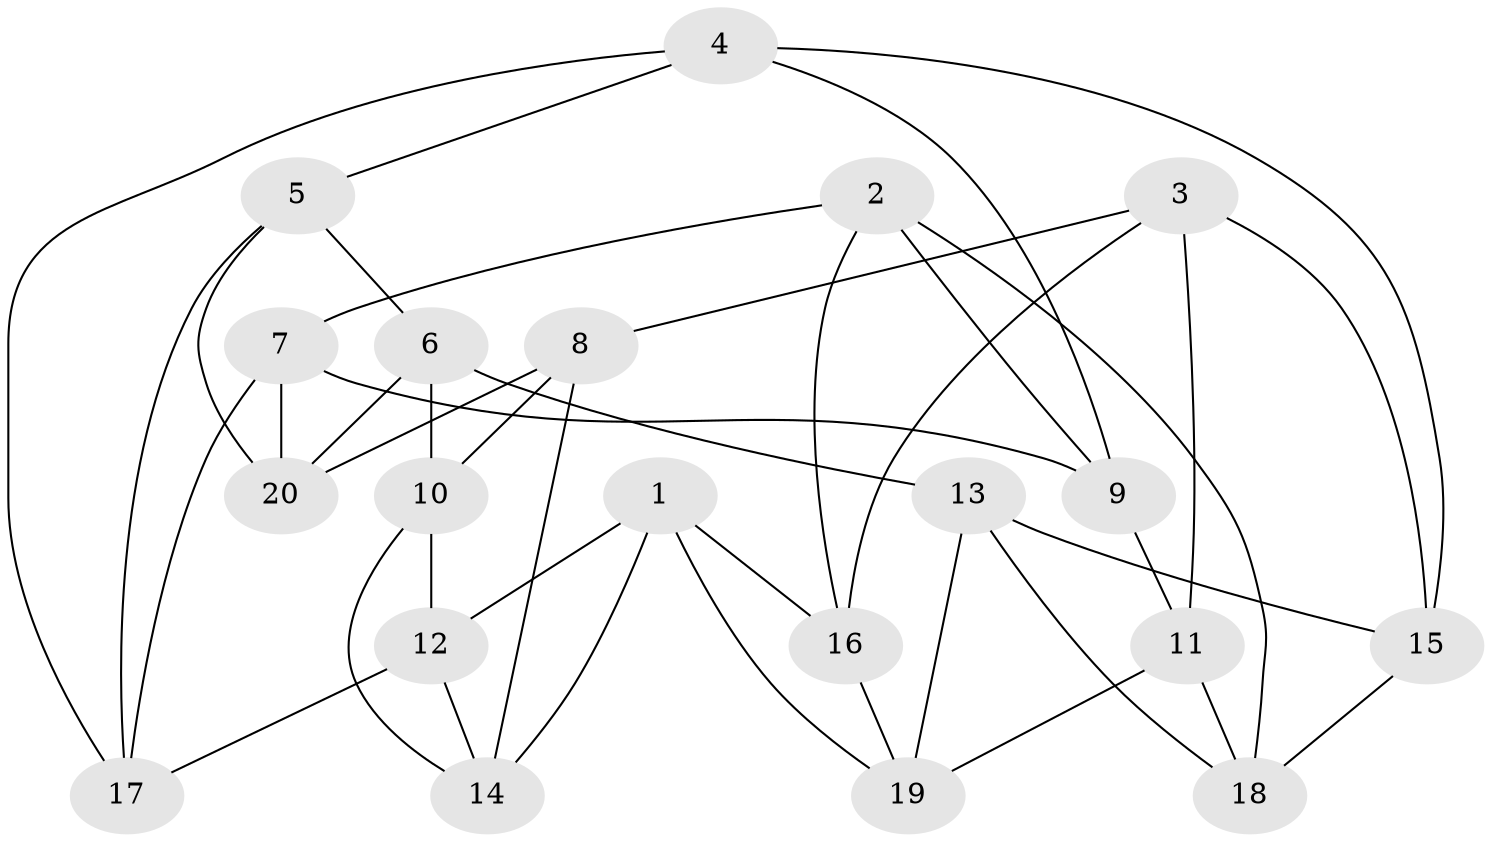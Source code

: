 // Generated by graph-tools (version 1.1) at 2025/46/02/15/25 05:46:28]
// undirected, 20 vertices, 40 edges
graph export_dot {
graph [start="1"]
  node [color=gray90,style=filled];
  1;
  2;
  3;
  4;
  5;
  6;
  7;
  8;
  9;
  10;
  11;
  12;
  13;
  14;
  15;
  16;
  17;
  18;
  19;
  20;
  1 -- 12;
  1 -- 16;
  1 -- 14;
  1 -- 19;
  2 -- 9;
  2 -- 7;
  2 -- 16;
  2 -- 18;
  3 -- 11;
  3 -- 8;
  3 -- 15;
  3 -- 16;
  4 -- 15;
  4 -- 17;
  4 -- 9;
  4 -- 5;
  5 -- 20;
  5 -- 6;
  5 -- 17;
  6 -- 13;
  6 -- 10;
  6 -- 20;
  7 -- 9;
  7 -- 20;
  7 -- 17;
  8 -- 20;
  8 -- 14;
  8 -- 10;
  9 -- 11;
  10 -- 12;
  10 -- 14;
  11 -- 18;
  11 -- 19;
  12 -- 14;
  12 -- 17;
  13 -- 19;
  13 -- 18;
  13 -- 15;
  15 -- 18;
  16 -- 19;
}
